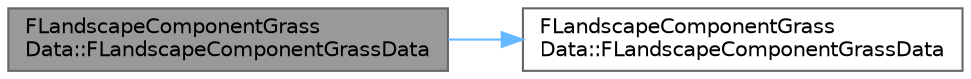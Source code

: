 digraph "FLandscapeComponentGrassData::FLandscapeComponentGrassData"
{
 // INTERACTIVE_SVG=YES
 // LATEX_PDF_SIZE
  bgcolor="transparent";
  edge [fontname=Helvetica,fontsize=10,labelfontname=Helvetica,labelfontsize=10];
  node [fontname=Helvetica,fontsize=10,shape=box,height=0.2,width=0.4];
  rankdir="LR";
  Node1 [id="Node000001",label="FLandscapeComponentGrass\lData::FLandscapeComponentGrassData",height=0.2,width=0.4,color="gray40", fillcolor="grey60", style="filled", fontcolor="black",tooltip=" "];
  Node1 -> Node2 [id="edge1_Node000001_Node000002",color="steelblue1",style="solid",tooltip=" "];
  Node2 [id="Node000002",label="FLandscapeComponentGrass\lData::FLandscapeComponentGrassData",height=0.2,width=0.4,color="grey40", fillcolor="white", style="filled",URL="$d1/d38/structFLandscapeComponentGrassData.html#a1427f5ac5fd8a3691a001803518c94b6",tooltip=" "];
}
